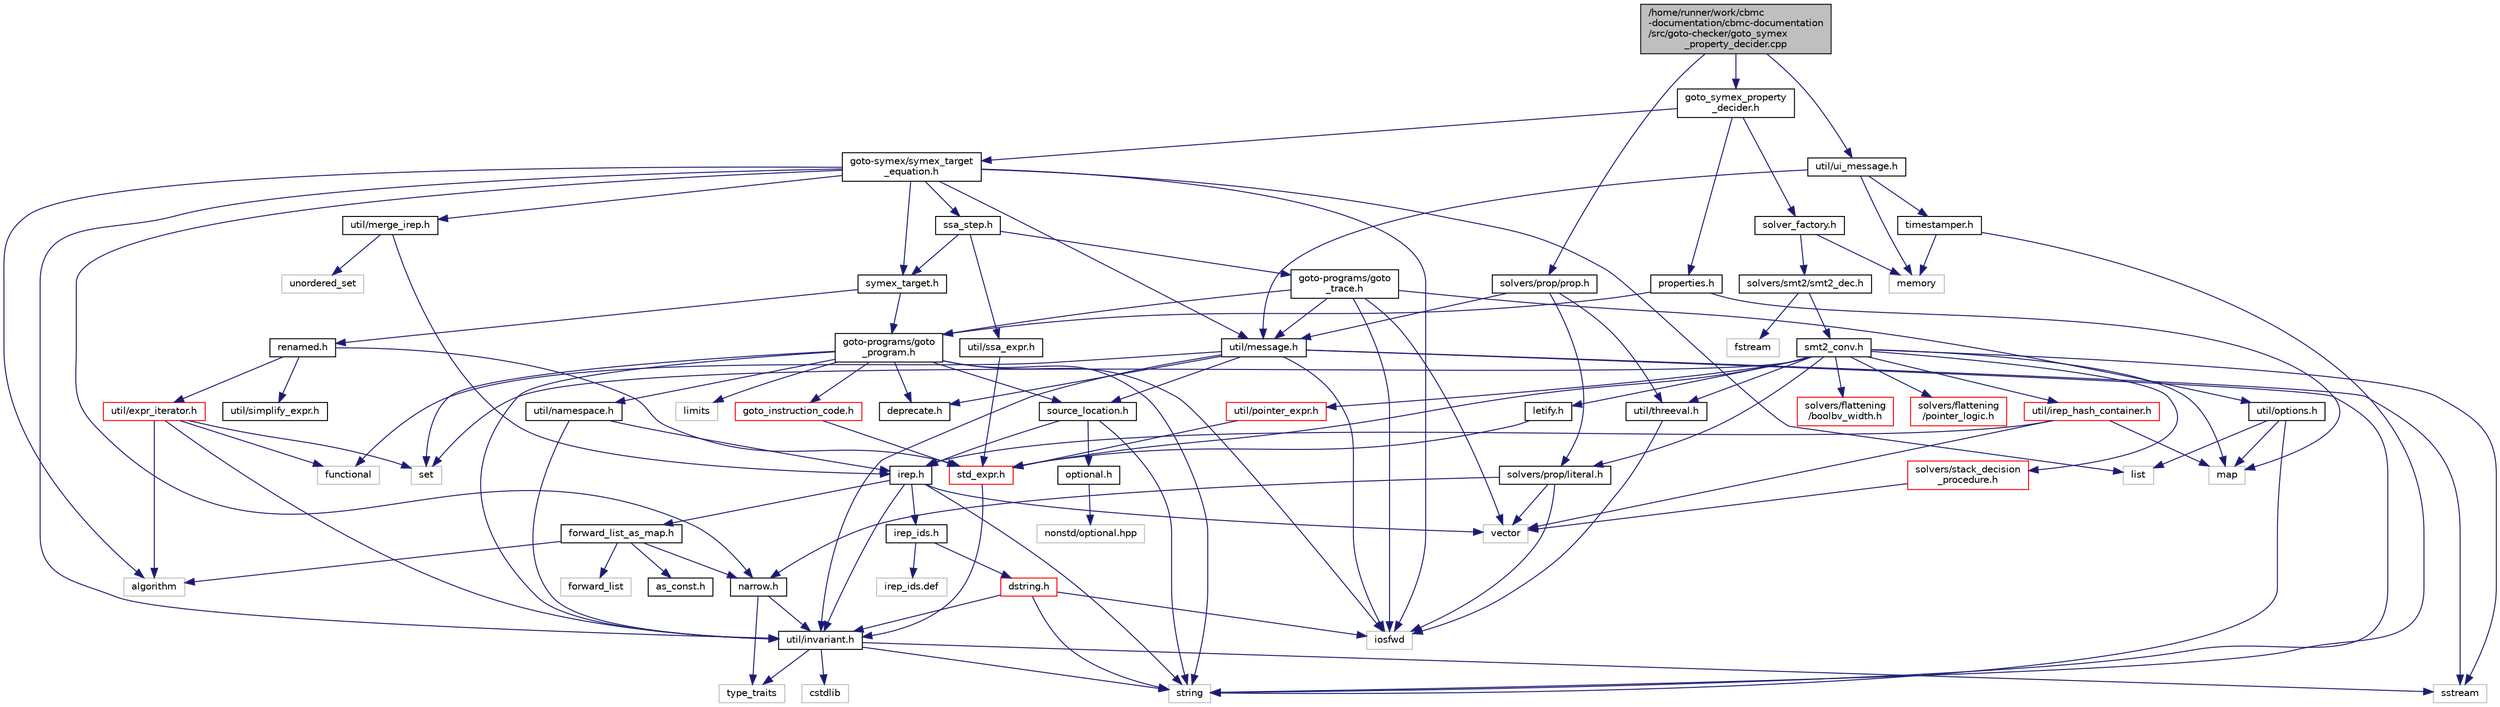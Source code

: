 digraph "/home/runner/work/cbmc-documentation/cbmc-documentation/src/goto-checker/goto_symex_property_decider.cpp"
{
 // LATEX_PDF_SIZE
  bgcolor="transparent";
  edge [fontname="Helvetica",fontsize="10",labelfontname="Helvetica",labelfontsize="10"];
  node [fontname="Helvetica",fontsize="10",shape=record];
  Node1 [label="/home/runner/work/cbmc\l-documentation/cbmc-documentation\l/src/goto-checker/goto_symex\l_property_decider.cpp",height=0.2,width=0.4,color="black", fillcolor="grey75", style="filled", fontcolor="black",tooltip=" "];
  Node1 -> Node2 [color="midnightblue",fontsize="10",style="solid",fontname="Helvetica"];
  Node2 [label="goto_symex_property\l_decider.h",height=0.2,width=0.4,color="black",URL="$goto__symex__property__decider_8h.html",tooltip=" "];
  Node2 -> Node3 [color="midnightblue",fontsize="10",style="solid",fontname="Helvetica"];
  Node3 [label="goto-symex/symex_target\l_equation.h",height=0.2,width=0.4,color="black",URL="$symex__target__equation_8h.html",tooltip=" "];
  Node3 -> Node4 [color="midnightblue",fontsize="10",style="solid",fontname="Helvetica"];
  Node4 [label="algorithm",height=0.2,width=0.4,color="grey75",tooltip=" "];
  Node3 -> Node5 [color="midnightblue",fontsize="10",style="solid",fontname="Helvetica"];
  Node5 [label="iosfwd",height=0.2,width=0.4,color="grey75",tooltip=" "];
  Node3 -> Node6 [color="midnightblue",fontsize="10",style="solid",fontname="Helvetica"];
  Node6 [label="list",height=0.2,width=0.4,color="grey75",tooltip=" "];
  Node3 -> Node7 [color="midnightblue",fontsize="10",style="solid",fontname="Helvetica"];
  Node7 [label="util/invariant.h",height=0.2,width=0.4,color="black",URL="$src_2util_2invariant_8h.html",tooltip=" "];
  Node7 -> Node8 [color="midnightblue",fontsize="10",style="solid",fontname="Helvetica"];
  Node8 [label="cstdlib",height=0.2,width=0.4,color="grey75",tooltip=" "];
  Node7 -> Node9 [color="midnightblue",fontsize="10",style="solid",fontname="Helvetica"];
  Node9 [label="sstream",height=0.2,width=0.4,color="grey75",tooltip=" "];
  Node7 -> Node10 [color="midnightblue",fontsize="10",style="solid",fontname="Helvetica"];
  Node10 [label="string",height=0.2,width=0.4,color="grey75",tooltip=" "];
  Node7 -> Node11 [color="midnightblue",fontsize="10",style="solid",fontname="Helvetica"];
  Node11 [label="type_traits",height=0.2,width=0.4,color="grey75",tooltip=" "];
  Node3 -> Node12 [color="midnightblue",fontsize="10",style="solid",fontname="Helvetica"];
  Node12 [label="util/merge_irep.h",height=0.2,width=0.4,color="black",URL="$merge__irep_8h.html",tooltip=" "];
  Node12 -> Node13 [color="midnightblue",fontsize="10",style="solid",fontname="Helvetica"];
  Node13 [label="unordered_set",height=0.2,width=0.4,color="grey75",tooltip=" "];
  Node12 -> Node14 [color="midnightblue",fontsize="10",style="solid",fontname="Helvetica"];
  Node14 [label="irep.h",height=0.2,width=0.4,color="black",URL="$irep_8h.html",tooltip=" "];
  Node14 -> Node10 [color="midnightblue",fontsize="10",style="solid",fontname="Helvetica"];
  Node14 -> Node15 [color="midnightblue",fontsize="10",style="solid",fontname="Helvetica"];
  Node15 [label="vector",height=0.2,width=0.4,color="grey75",tooltip=" "];
  Node14 -> Node7 [color="midnightblue",fontsize="10",style="solid",fontname="Helvetica"];
  Node14 -> Node16 [color="midnightblue",fontsize="10",style="solid",fontname="Helvetica"];
  Node16 [label="irep_ids.h",height=0.2,width=0.4,color="black",URL="$irep__ids_8h.html",tooltip=" "];
  Node16 -> Node17 [color="midnightblue",fontsize="10",style="solid",fontname="Helvetica"];
  Node17 [label="dstring.h",height=0.2,width=0.4,color="red",URL="$dstring_8h.html",tooltip=" "];
  Node17 -> Node5 [color="midnightblue",fontsize="10",style="solid",fontname="Helvetica"];
  Node17 -> Node10 [color="midnightblue",fontsize="10",style="solid",fontname="Helvetica"];
  Node17 -> Node7 [color="midnightblue",fontsize="10",style="solid",fontname="Helvetica"];
  Node16 -> Node24 [color="midnightblue",fontsize="10",style="solid",fontname="Helvetica"];
  Node24 [label="irep_ids.def",height=0.2,width=0.4,color="grey75",tooltip=" "];
  Node14 -> Node25 [color="midnightblue",fontsize="10",style="solid",fontname="Helvetica"];
  Node25 [label="forward_list_as_map.h",height=0.2,width=0.4,color="black",URL="$forward__list__as__map_8h.html",tooltip=" "];
  Node25 -> Node4 [color="midnightblue",fontsize="10",style="solid",fontname="Helvetica"];
  Node25 -> Node26 [color="midnightblue",fontsize="10",style="solid",fontname="Helvetica"];
  Node26 [label="forward_list",height=0.2,width=0.4,color="grey75",tooltip=" "];
  Node25 -> Node27 [color="midnightblue",fontsize="10",style="solid",fontname="Helvetica"];
  Node27 [label="as_const.h",height=0.2,width=0.4,color="black",URL="$as__const_8h.html",tooltip=" "];
  Node25 -> Node28 [color="midnightblue",fontsize="10",style="solid",fontname="Helvetica"];
  Node28 [label="narrow.h",height=0.2,width=0.4,color="black",URL="$narrow_8h.html",tooltip=" "];
  Node28 -> Node11 [color="midnightblue",fontsize="10",style="solid",fontname="Helvetica"];
  Node28 -> Node7 [color="midnightblue",fontsize="10",style="solid",fontname="Helvetica"];
  Node3 -> Node29 [color="midnightblue",fontsize="10",style="solid",fontname="Helvetica"];
  Node29 [label="util/message.h",height=0.2,width=0.4,color="black",URL="$src_2util_2message_8h.html",tooltip=" "];
  Node29 -> Node30 [color="midnightblue",fontsize="10",style="solid",fontname="Helvetica"];
  Node30 [label="functional",height=0.2,width=0.4,color="grey75",tooltip=" "];
  Node29 -> Node5 [color="midnightblue",fontsize="10",style="solid",fontname="Helvetica"];
  Node29 -> Node9 [color="midnightblue",fontsize="10",style="solid",fontname="Helvetica"];
  Node29 -> Node10 [color="midnightblue",fontsize="10",style="solid",fontname="Helvetica"];
  Node29 -> Node31 [color="midnightblue",fontsize="10",style="solid",fontname="Helvetica"];
  Node31 [label="deprecate.h",height=0.2,width=0.4,color="black",URL="$deprecate_8h.html",tooltip=" "];
  Node29 -> Node7 [color="midnightblue",fontsize="10",style="solid",fontname="Helvetica"];
  Node29 -> Node32 [color="midnightblue",fontsize="10",style="solid",fontname="Helvetica"];
  Node32 [label="source_location.h",height=0.2,width=0.4,color="black",URL="$source__location_8h.html",tooltip=" "];
  Node32 -> Node14 [color="midnightblue",fontsize="10",style="solid",fontname="Helvetica"];
  Node32 -> Node33 [color="midnightblue",fontsize="10",style="solid",fontname="Helvetica"];
  Node33 [label="optional.h",height=0.2,width=0.4,color="black",URL="$optional_8h.html",tooltip=" "];
  Node33 -> Node34 [color="midnightblue",fontsize="10",style="solid",fontname="Helvetica"];
  Node34 [label="nonstd/optional.hpp",height=0.2,width=0.4,color="grey75",tooltip=" "];
  Node32 -> Node10 [color="midnightblue",fontsize="10",style="solid",fontname="Helvetica"];
  Node3 -> Node28 [color="midnightblue",fontsize="10",style="solid",fontname="Helvetica"];
  Node3 -> Node35 [color="midnightblue",fontsize="10",style="solid",fontname="Helvetica"];
  Node35 [label="ssa_step.h",height=0.2,width=0.4,color="black",URL="$ssa__step_8h.html",tooltip=" "];
  Node35 -> Node36 [color="midnightblue",fontsize="10",style="solid",fontname="Helvetica"];
  Node36 [label="util/ssa_expr.h",height=0.2,width=0.4,color="black",URL="$ssa__expr_8h.html",tooltip=" "];
  Node36 -> Node37 [color="midnightblue",fontsize="10",style="solid",fontname="Helvetica"];
  Node37 [label="std_expr.h",height=0.2,width=0.4,color="red",URL="$std__expr_8h.html",tooltip=" "];
  Node37 -> Node7 [color="midnightblue",fontsize="10",style="solid",fontname="Helvetica"];
  Node35 -> Node50 [color="midnightblue",fontsize="10",style="solid",fontname="Helvetica"];
  Node50 [label="goto-programs/goto\l_trace.h",height=0.2,width=0.4,color="black",URL="$goto__trace_8h.html",tooltip=" "];
  Node50 -> Node5 [color="midnightblue",fontsize="10",style="solid",fontname="Helvetica"];
  Node50 -> Node15 [color="midnightblue",fontsize="10",style="solid",fontname="Helvetica"];
  Node50 -> Node29 [color="midnightblue",fontsize="10",style="solid",fontname="Helvetica"];
  Node50 -> Node51 [color="midnightblue",fontsize="10",style="solid",fontname="Helvetica"];
  Node51 [label="util/options.h",height=0.2,width=0.4,color="black",URL="$options_8h.html",tooltip=" "];
  Node51 -> Node10 [color="midnightblue",fontsize="10",style="solid",fontname="Helvetica"];
  Node51 -> Node52 [color="midnightblue",fontsize="10",style="solid",fontname="Helvetica"];
  Node52 [label="map",height=0.2,width=0.4,color="grey75",tooltip=" "];
  Node51 -> Node6 [color="midnightblue",fontsize="10",style="solid",fontname="Helvetica"];
  Node50 -> Node53 [color="midnightblue",fontsize="10",style="solid",fontname="Helvetica"];
  Node53 [label="goto-programs/goto\l_program.h",height=0.2,width=0.4,color="black",URL="$goto__program_8h.html",tooltip=" "];
  Node53 -> Node54 [color="midnightblue",fontsize="10",style="solid",fontname="Helvetica"];
  Node54 [label="goto_instruction_code.h",height=0.2,width=0.4,color="red",URL="$goto__instruction__code_8h.html",tooltip=" "];
  Node54 -> Node37 [color="midnightblue",fontsize="10",style="solid",fontname="Helvetica"];
  Node53 -> Node5 [color="midnightblue",fontsize="10",style="solid",fontname="Helvetica"];
  Node53 -> Node57 [color="midnightblue",fontsize="10",style="solid",fontname="Helvetica"];
  Node57 [label="set",height=0.2,width=0.4,color="grey75",tooltip=" "];
  Node53 -> Node58 [color="midnightblue",fontsize="10",style="solid",fontname="Helvetica"];
  Node58 [label="limits",height=0.2,width=0.4,color="grey75",tooltip=" "];
  Node53 -> Node10 [color="midnightblue",fontsize="10",style="solid",fontname="Helvetica"];
  Node53 -> Node31 [color="midnightblue",fontsize="10",style="solid",fontname="Helvetica"];
  Node53 -> Node7 [color="midnightblue",fontsize="10",style="solid",fontname="Helvetica"];
  Node53 -> Node59 [color="midnightblue",fontsize="10",style="solid",fontname="Helvetica"];
  Node59 [label="util/namespace.h",height=0.2,width=0.4,color="black",URL="$namespace_8h.html",tooltip=" "];
  Node59 -> Node7 [color="midnightblue",fontsize="10",style="solid",fontname="Helvetica"];
  Node59 -> Node14 [color="midnightblue",fontsize="10",style="solid",fontname="Helvetica"];
  Node53 -> Node32 [color="midnightblue",fontsize="10",style="solid",fontname="Helvetica"];
  Node35 -> Node60 [color="midnightblue",fontsize="10",style="solid",fontname="Helvetica"];
  Node60 [label="symex_target.h",height=0.2,width=0.4,color="black",URL="$symex__target_8h.html",tooltip=" "];
  Node60 -> Node53 [color="midnightblue",fontsize="10",style="solid",fontname="Helvetica"];
  Node60 -> Node61 [color="midnightblue",fontsize="10",style="solid",fontname="Helvetica"];
  Node61 [label="renamed.h",height=0.2,width=0.4,color="black",URL="$renamed_8h.html",tooltip=" "];
  Node61 -> Node62 [color="midnightblue",fontsize="10",style="solid",fontname="Helvetica"];
  Node62 [label="util/expr_iterator.h",height=0.2,width=0.4,color="red",URL="$expr__iterator_8h.html",tooltip=" "];
  Node62 -> Node30 [color="midnightblue",fontsize="10",style="solid",fontname="Helvetica"];
  Node62 -> Node57 [color="midnightblue",fontsize="10",style="solid",fontname="Helvetica"];
  Node62 -> Node4 [color="midnightblue",fontsize="10",style="solid",fontname="Helvetica"];
  Node62 -> Node7 [color="midnightblue",fontsize="10",style="solid",fontname="Helvetica"];
  Node61 -> Node65 [color="midnightblue",fontsize="10",style="solid",fontname="Helvetica"];
  Node65 [label="util/simplify_expr.h",height=0.2,width=0.4,color="black",URL="$simplify__expr_8h.html",tooltip=" "];
  Node61 -> Node37 [color="midnightblue",fontsize="10",style="solid",fontname="Helvetica"];
  Node3 -> Node60 [color="midnightblue",fontsize="10",style="solid",fontname="Helvetica"];
  Node2 -> Node66 [color="midnightblue",fontsize="10",style="solid",fontname="Helvetica"];
  Node66 [label="properties.h",height=0.2,width=0.4,color="black",URL="$properties_8h.html",tooltip=" "];
  Node66 -> Node52 [color="midnightblue",fontsize="10",style="solid",fontname="Helvetica"];
  Node66 -> Node53 [color="midnightblue",fontsize="10",style="solid",fontname="Helvetica"];
  Node2 -> Node67 [color="midnightblue",fontsize="10",style="solid",fontname="Helvetica"];
  Node67 [label="solver_factory.h",height=0.2,width=0.4,color="black",URL="$solver__factory_8h.html",tooltip=" "];
  Node67 -> Node68 [color="midnightblue",fontsize="10",style="solid",fontname="Helvetica"];
  Node68 [label="memory",height=0.2,width=0.4,color="grey75",tooltip=" "];
  Node67 -> Node69 [color="midnightblue",fontsize="10",style="solid",fontname="Helvetica"];
  Node69 [label="solvers/smt2/smt2_dec.h",height=0.2,width=0.4,color="black",URL="$smt2__dec_8h.html",tooltip=" "];
  Node69 -> Node70 [color="midnightblue",fontsize="10",style="solid",fontname="Helvetica"];
  Node70 [label="smt2_conv.h",height=0.2,width=0.4,color="black",URL="$smt2__conv_8h.html",tooltip=" "];
  Node70 -> Node71 [color="midnightblue",fontsize="10",style="solid",fontname="Helvetica"];
  Node71 [label="util/pointer_expr.h",height=0.2,width=0.4,color="red",URL="$pointer__expr_8h.html",tooltip=" "];
  Node71 -> Node37 [color="midnightblue",fontsize="10",style="solid",fontname="Helvetica"];
  Node70 -> Node37 [color="midnightblue",fontsize="10",style="solid",fontname="Helvetica"];
  Node70 -> Node73 [color="midnightblue",fontsize="10",style="solid",fontname="Helvetica"];
  Node73 [label="util/threeval.h",height=0.2,width=0.4,color="black",URL="$threeval_8h.html",tooltip=" "];
  Node73 -> Node5 [color="midnightblue",fontsize="10",style="solid",fontname="Helvetica"];
  Node70 -> Node52 [color="midnightblue",fontsize="10",style="solid",fontname="Helvetica"];
  Node70 -> Node57 [color="midnightblue",fontsize="10",style="solid",fontname="Helvetica"];
  Node70 -> Node9 [color="midnightblue",fontsize="10",style="solid",fontname="Helvetica"];
  Node70 -> Node74 [color="midnightblue",fontsize="10",style="solid",fontname="Helvetica"];
  Node74 [label="util/irep_hash_container.h",height=0.2,width=0.4,color="red",URL="$irep__hash__container_8h.html",tooltip=" "];
  Node74 -> Node52 [color="midnightblue",fontsize="10",style="solid",fontname="Helvetica"];
  Node74 -> Node15 [color="midnightblue",fontsize="10",style="solid",fontname="Helvetica"];
  Node74 -> Node14 [color="midnightblue",fontsize="10",style="solid",fontname="Helvetica"];
  Node70 -> Node76 [color="midnightblue",fontsize="10",style="solid",fontname="Helvetica"];
  Node76 [label="solvers/flattening\l/boolbv_width.h",height=0.2,width=0.4,color="red",URL="$boolbv__width_8h.html",tooltip=" "];
  Node70 -> Node77 [color="midnightblue",fontsize="10",style="solid",fontname="Helvetica"];
  Node77 [label="solvers/flattening\l/pointer_logic.h",height=0.2,width=0.4,color="red",URL="$pointer__logic_8h.html",tooltip=" "];
  Node70 -> Node78 [color="midnightblue",fontsize="10",style="solid",fontname="Helvetica"];
  Node78 [label="solvers/prop/literal.h",height=0.2,width=0.4,color="black",URL="$literal_8h.html",tooltip=" "];
  Node78 -> Node5 [color="midnightblue",fontsize="10",style="solid",fontname="Helvetica"];
  Node78 -> Node28 [color="midnightblue",fontsize="10",style="solid",fontname="Helvetica"];
  Node78 -> Node15 [color="midnightblue",fontsize="10",style="solid",fontname="Helvetica"];
  Node70 -> Node79 [color="midnightblue",fontsize="10",style="solid",fontname="Helvetica"];
  Node79 [label="solvers/stack_decision\l_procedure.h",height=0.2,width=0.4,color="red",URL="$stack__decision__procedure_8h.html",tooltip=" "];
  Node79 -> Node15 [color="midnightblue",fontsize="10",style="solid",fontname="Helvetica"];
  Node70 -> Node81 [color="midnightblue",fontsize="10",style="solid",fontname="Helvetica"];
  Node81 [label="letify.h",height=0.2,width=0.4,color="black",URL="$letify_8h.html",tooltip=" "];
  Node81 -> Node37 [color="midnightblue",fontsize="10",style="solid",fontname="Helvetica"];
  Node69 -> Node82 [color="midnightblue",fontsize="10",style="solid",fontname="Helvetica"];
  Node82 [label="fstream",height=0.2,width=0.4,color="grey75",tooltip=" "];
  Node1 -> Node83 [color="midnightblue",fontsize="10",style="solid",fontname="Helvetica"];
  Node83 [label="util/ui_message.h",height=0.2,width=0.4,color="black",URL="$ui__message_8h.html",tooltip=" "];
  Node83 -> Node68 [color="midnightblue",fontsize="10",style="solid",fontname="Helvetica"];
  Node83 -> Node29 [color="midnightblue",fontsize="10",style="solid",fontname="Helvetica"];
  Node83 -> Node84 [color="midnightblue",fontsize="10",style="solid",fontname="Helvetica"];
  Node84 [label="timestamper.h",height=0.2,width=0.4,color="black",URL="$timestamper_8h.html",tooltip="Emit timestamps."];
  Node84 -> Node68 [color="midnightblue",fontsize="10",style="solid",fontname="Helvetica"];
  Node84 -> Node10 [color="midnightblue",fontsize="10",style="solid",fontname="Helvetica"];
  Node1 -> Node85 [color="midnightblue",fontsize="10",style="solid",fontname="Helvetica"];
  Node85 [label="solvers/prop/prop.h",height=0.2,width=0.4,color="black",URL="$prop_8h.html",tooltip=" "];
  Node85 -> Node29 [color="midnightblue",fontsize="10",style="solid",fontname="Helvetica"];
  Node85 -> Node73 [color="midnightblue",fontsize="10",style="solid",fontname="Helvetica"];
  Node85 -> Node78 [color="midnightblue",fontsize="10",style="solid",fontname="Helvetica"];
}
